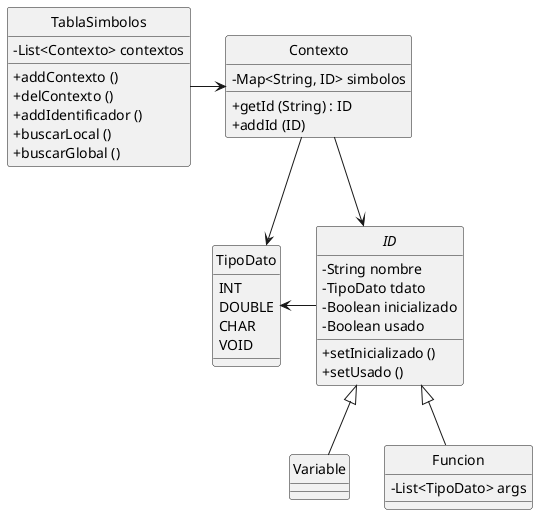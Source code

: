 @startuml TablaSimbolos

skinparam ClassAttributeIconSize 0
hide circle

class TablaSimbolos {
    - List<Contexto> contextos
    + addContexto ()
    + delContexto ()
    + addIdentificador ()
    + buscarLocal ()
    + buscarGlobal ()
}

class Contexto {
    - Map<String, ID> simbolos
    + getId (String) : ID
    + addId (ID) 
}

abstract class ID {
    - String nombre
    - TipoDato tdato
    - Boolean inicializado
    - Boolean usado
    + setInicializado ()
    + setUsado ()
}

enum TipoDato {
    INT
    DOUBLE
    CHAR
    VOID
}

class Variable

class Funcion {
    - List<TipoDato> args
}

TablaSimbolos -> Contexto
Contexto --> ID
ID <|-- Variable
ID <|-- Funcion
TipoDato <- ID
Contexto --> TipoDato

@enduml